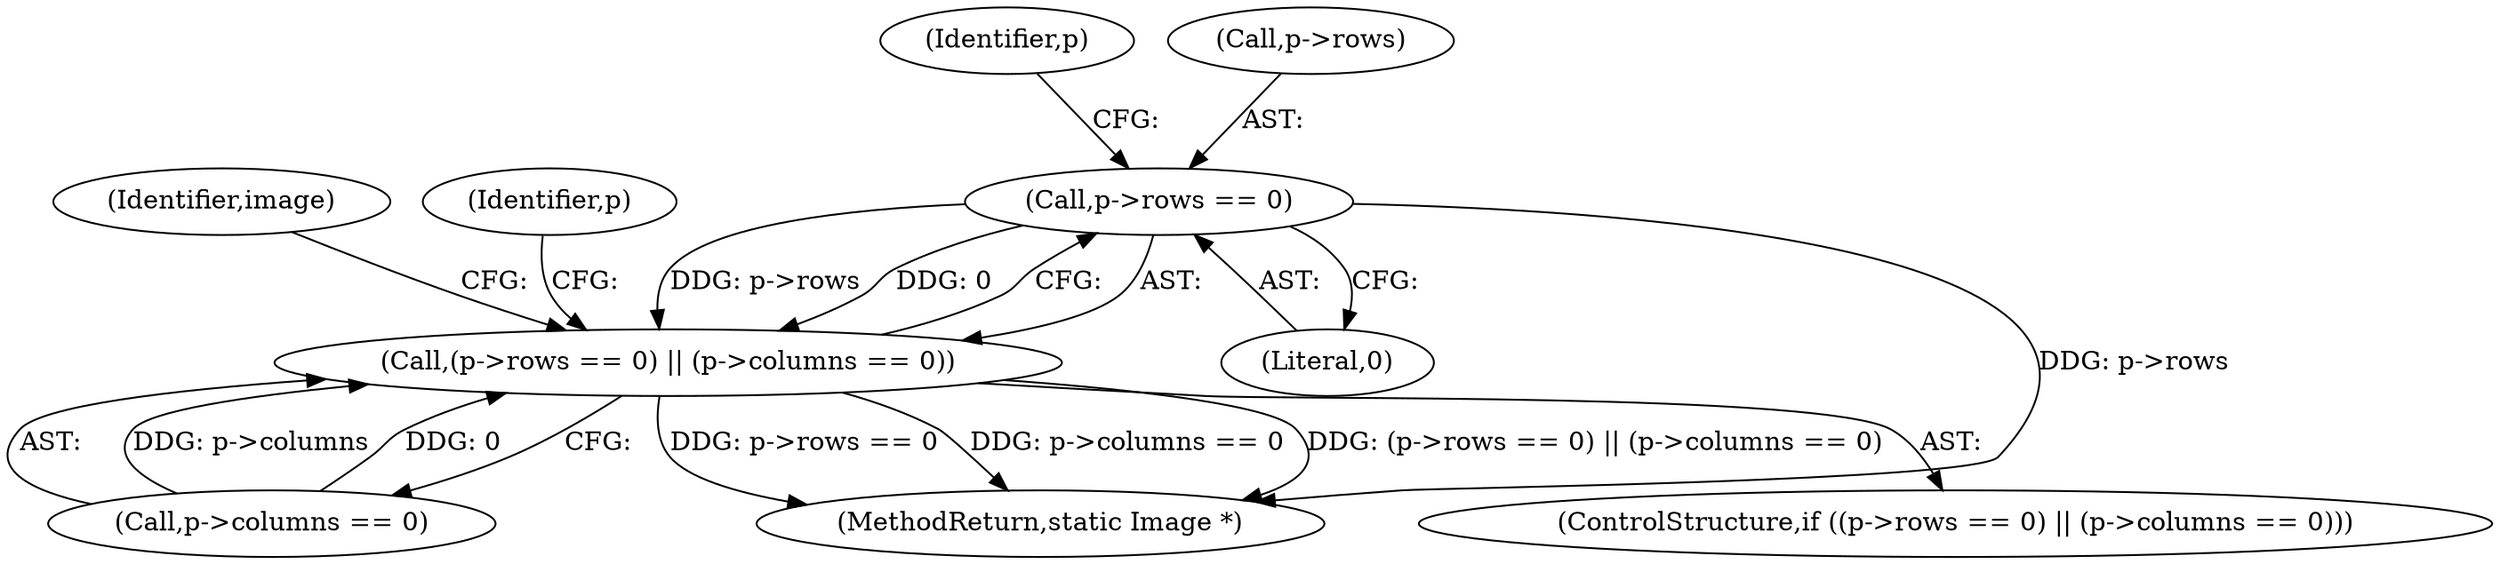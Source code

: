 digraph "0_ImageMagick_f6e9d0d9955e85bdd7540b251cd50d598dacc5e6_33@pointer" {
"1001685" [label="(Call,p->rows == 0)"];
"1001684" [label="(Call,(p->rows == 0) || (p->columns == 0))"];
"1001685" [label="(Call,p->rows == 0)"];
"1001692" [label="(Identifier,p)"];
"1001707" [label="(Identifier,image)"];
"1001697" [label="(Identifier,p)"];
"1001689" [label="(Literal,0)"];
"1001690" [label="(Call,p->columns == 0)"];
"1001684" [label="(Call,(p->rows == 0) || (p->columns == 0))"];
"1001686" [label="(Call,p->rows)"];
"1001781" [label="(MethodReturn,static Image *)"];
"1001683" [label="(ControlStructure,if ((p->rows == 0) || (p->columns == 0)))"];
"1001685" -> "1001684"  [label="AST: "];
"1001685" -> "1001689"  [label="CFG: "];
"1001686" -> "1001685"  [label="AST: "];
"1001689" -> "1001685"  [label="AST: "];
"1001692" -> "1001685"  [label="CFG: "];
"1001684" -> "1001685"  [label="CFG: "];
"1001685" -> "1001781"  [label="DDG: p->rows"];
"1001685" -> "1001684"  [label="DDG: p->rows"];
"1001685" -> "1001684"  [label="DDG: 0"];
"1001684" -> "1001683"  [label="AST: "];
"1001684" -> "1001690"  [label="CFG: "];
"1001690" -> "1001684"  [label="AST: "];
"1001697" -> "1001684"  [label="CFG: "];
"1001707" -> "1001684"  [label="CFG: "];
"1001684" -> "1001781"  [label="DDG: (p->rows == 0) || (p->columns == 0)"];
"1001684" -> "1001781"  [label="DDG: p->rows == 0"];
"1001684" -> "1001781"  [label="DDG: p->columns == 0"];
"1001690" -> "1001684"  [label="DDG: p->columns"];
"1001690" -> "1001684"  [label="DDG: 0"];
}
